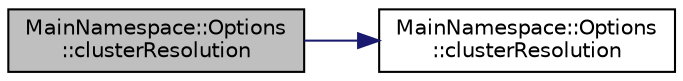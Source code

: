 digraph "MainNamespace::Options::clusterResolution"
{
 // INTERACTIVE_SVG=YES
 // LATEX_PDF_SIZE
  edge [fontname="Helvetica",fontsize="10",labelfontname="Helvetica",labelfontsize="10"];
  node [fontname="Helvetica",fontsize="10",shape=record];
  rankdir="LR";
  Node1 [label="MainNamespace::Options\l::clusterResolution",height=0.2,width=0.4,color="black", fillcolor="grey75", style="filled", fontcolor="black",tooltip=" "];
  Node1 -> Node2 [color="midnightblue",fontsize="10",style="solid",fontname="Helvetica"];
  Node2 [label="MainNamespace::Options\l::clusterResolution",height=0.2,width=0.4,color="black", fillcolor="white", style="filled",URL="$struct_main_namespace_1_1_options.html#a9dd548e38db71d587c9185648edafb86",tooltip=" "];
}
